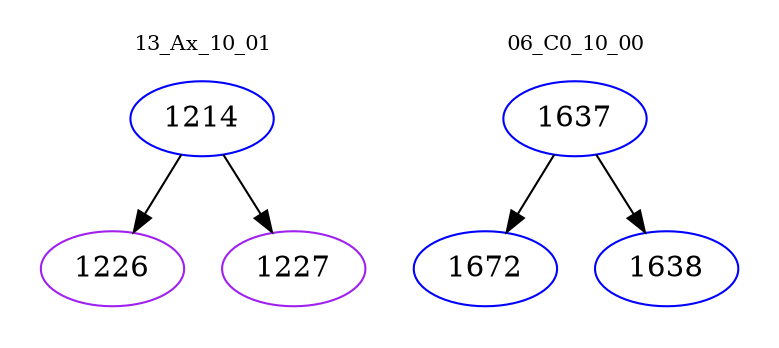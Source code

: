 digraph{
subgraph cluster_0 {
color = white
label = "13_Ax_10_01";
fontsize=10;
T0_1214 [label="1214", color="blue"]
T0_1214 -> T0_1226 [color="black"]
T0_1226 [label="1226", color="purple"]
T0_1214 -> T0_1227 [color="black"]
T0_1227 [label="1227", color="purple"]
}
subgraph cluster_1 {
color = white
label = "06_C0_10_00";
fontsize=10;
T1_1637 [label="1637", color="blue"]
T1_1637 -> T1_1672 [color="black"]
T1_1672 [label="1672", color="blue"]
T1_1637 -> T1_1638 [color="black"]
T1_1638 [label="1638", color="blue"]
}
}
